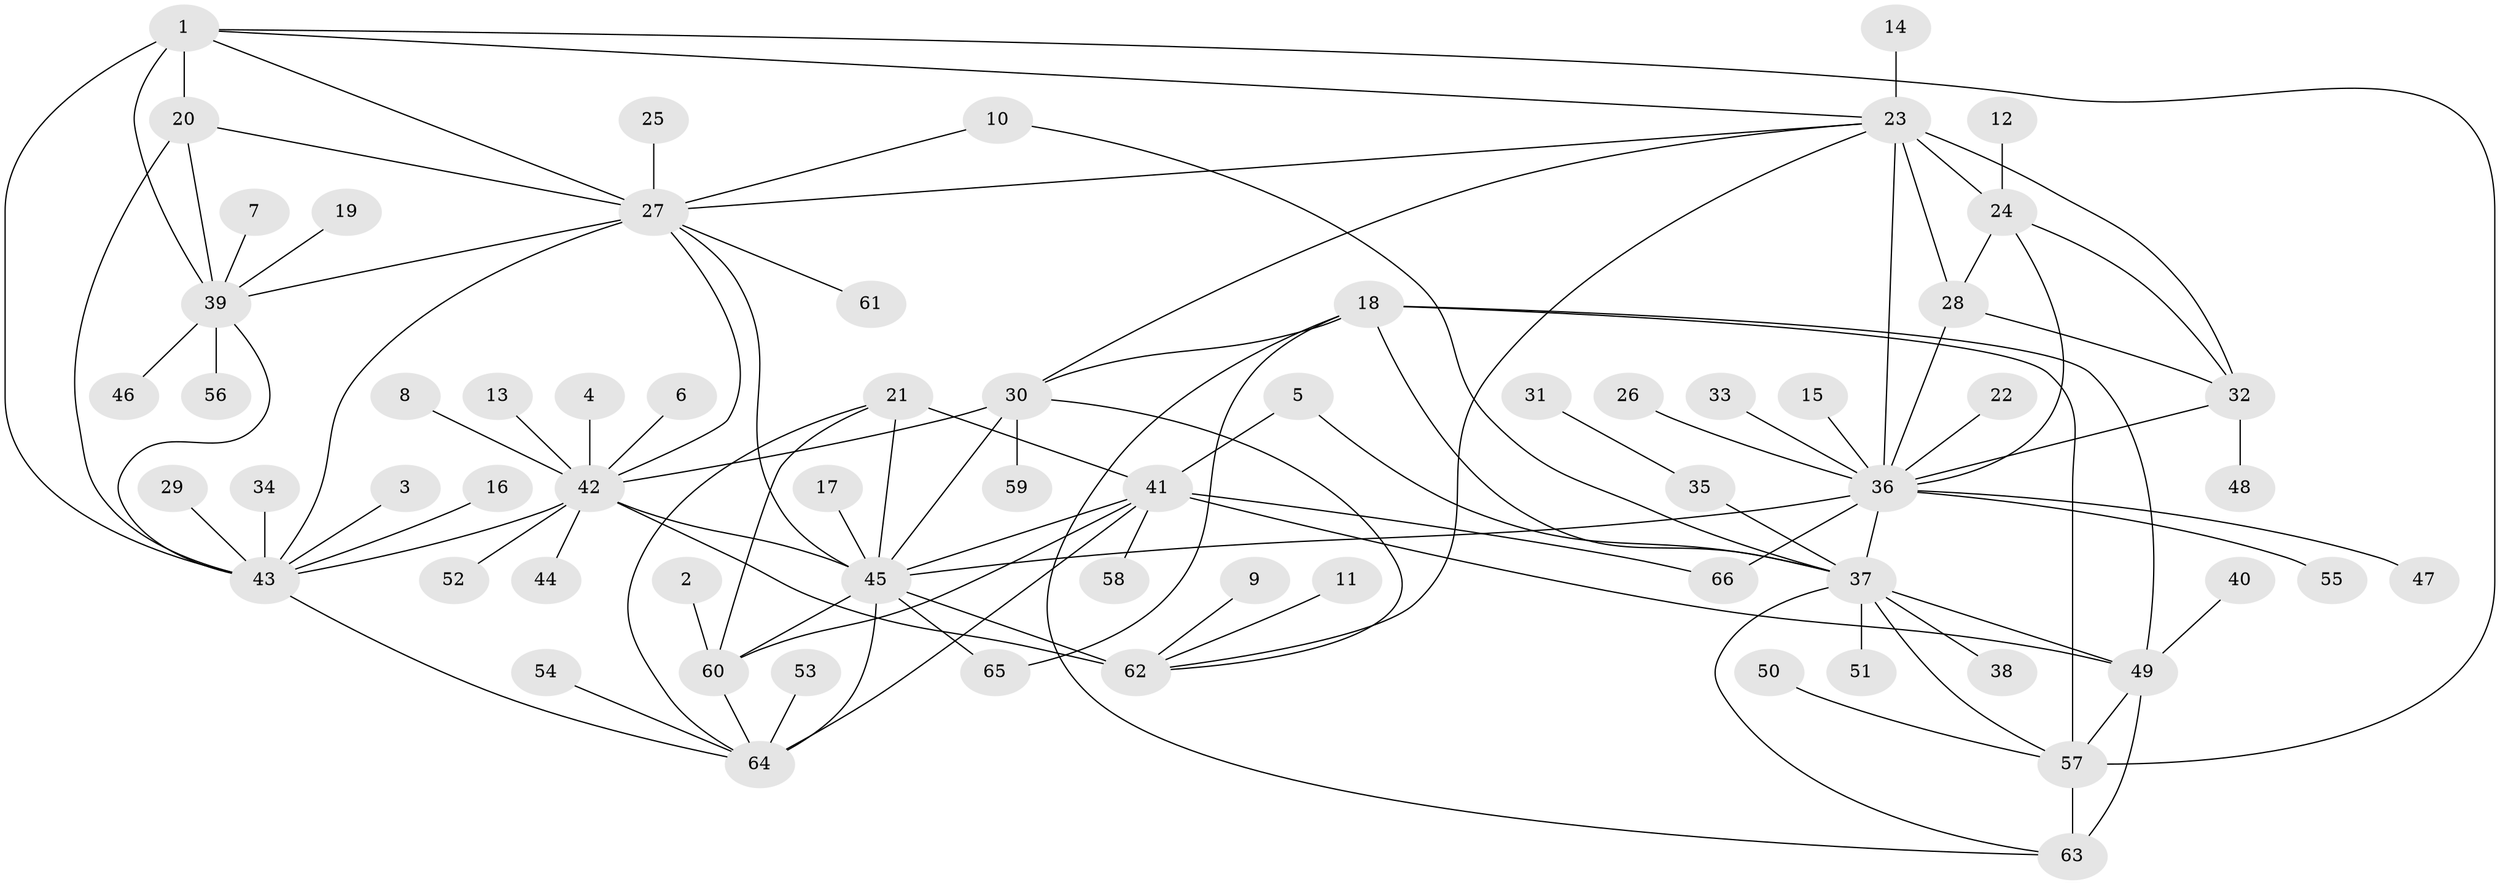 // original degree distribution, {6: 0.0546875, 8: 0.0625, 9: 0.03125, 7: 0.0234375, 15: 0.0078125, 10: 0.0234375, 12: 0.015625, 5: 0.0078125, 13: 0.0078125, 4: 0.015625, 1: 0.5703125, 2: 0.140625, 3: 0.0390625}
// Generated by graph-tools (version 1.1) at 2025/26/03/09/25 03:26:34]
// undirected, 66 vertices, 106 edges
graph export_dot {
graph [start="1"]
  node [color=gray90,style=filled];
  1;
  2;
  3;
  4;
  5;
  6;
  7;
  8;
  9;
  10;
  11;
  12;
  13;
  14;
  15;
  16;
  17;
  18;
  19;
  20;
  21;
  22;
  23;
  24;
  25;
  26;
  27;
  28;
  29;
  30;
  31;
  32;
  33;
  34;
  35;
  36;
  37;
  38;
  39;
  40;
  41;
  42;
  43;
  44;
  45;
  46;
  47;
  48;
  49;
  50;
  51;
  52;
  53;
  54;
  55;
  56;
  57;
  58;
  59;
  60;
  61;
  62;
  63;
  64;
  65;
  66;
  1 -- 20 [weight=2.0];
  1 -- 23 [weight=1.0];
  1 -- 27 [weight=2.0];
  1 -- 39 [weight=2.0];
  1 -- 43 [weight=2.0];
  1 -- 57 [weight=1.0];
  2 -- 60 [weight=1.0];
  3 -- 43 [weight=1.0];
  4 -- 42 [weight=1.0];
  5 -- 37 [weight=1.0];
  5 -- 41 [weight=1.0];
  6 -- 42 [weight=1.0];
  7 -- 39 [weight=1.0];
  8 -- 42 [weight=1.0];
  9 -- 62 [weight=1.0];
  10 -- 27 [weight=1.0];
  10 -- 37 [weight=1.0];
  11 -- 62 [weight=1.0];
  12 -- 24 [weight=1.0];
  13 -- 42 [weight=1.0];
  14 -- 23 [weight=1.0];
  15 -- 36 [weight=1.0];
  16 -- 43 [weight=1.0];
  17 -- 45 [weight=1.0];
  18 -- 30 [weight=1.0];
  18 -- 37 [weight=1.0];
  18 -- 49 [weight=2.0];
  18 -- 57 [weight=1.0];
  18 -- 63 [weight=1.0];
  18 -- 65 [weight=1.0];
  19 -- 39 [weight=1.0];
  20 -- 27 [weight=1.0];
  20 -- 39 [weight=1.0];
  20 -- 43 [weight=1.0];
  21 -- 41 [weight=1.0];
  21 -- 45 [weight=2.0];
  21 -- 60 [weight=1.0];
  21 -- 64 [weight=1.0];
  22 -- 36 [weight=1.0];
  23 -- 24 [weight=2.0];
  23 -- 27 [weight=1.0];
  23 -- 28 [weight=2.0];
  23 -- 30 [weight=1.0];
  23 -- 32 [weight=2.0];
  23 -- 36 [weight=2.0];
  23 -- 62 [weight=1.0];
  24 -- 28 [weight=1.0];
  24 -- 32 [weight=1.0];
  24 -- 36 [weight=1.0];
  25 -- 27 [weight=1.0];
  26 -- 36 [weight=1.0];
  27 -- 39 [weight=1.0];
  27 -- 42 [weight=1.0];
  27 -- 43 [weight=1.0];
  27 -- 45 [weight=1.0];
  27 -- 61 [weight=1.0];
  28 -- 32 [weight=1.0];
  28 -- 36 [weight=1.0];
  29 -- 43 [weight=1.0];
  30 -- 42 [weight=2.0];
  30 -- 45 [weight=1.0];
  30 -- 59 [weight=1.0];
  30 -- 62 [weight=2.0];
  31 -- 35 [weight=1.0];
  32 -- 36 [weight=1.0];
  32 -- 48 [weight=1.0];
  33 -- 36 [weight=1.0];
  34 -- 43 [weight=1.0];
  35 -- 37 [weight=1.0];
  36 -- 37 [weight=1.0];
  36 -- 45 [weight=1.0];
  36 -- 47 [weight=1.0];
  36 -- 55 [weight=1.0];
  36 -- 66 [weight=1.0];
  37 -- 38 [weight=1.0];
  37 -- 49 [weight=2.0];
  37 -- 51 [weight=1.0];
  37 -- 57 [weight=1.0];
  37 -- 63 [weight=1.0];
  39 -- 43 [weight=1.0];
  39 -- 46 [weight=1.0];
  39 -- 56 [weight=1.0];
  40 -- 49 [weight=1.0];
  41 -- 45 [weight=2.0];
  41 -- 49 [weight=1.0];
  41 -- 58 [weight=1.0];
  41 -- 60 [weight=1.0];
  41 -- 64 [weight=1.0];
  41 -- 66 [weight=1.0];
  42 -- 43 [weight=1.0];
  42 -- 44 [weight=1.0];
  42 -- 45 [weight=2.0];
  42 -- 52 [weight=1.0];
  42 -- 62 [weight=4.0];
  43 -- 64 [weight=1.0];
  45 -- 60 [weight=2.0];
  45 -- 62 [weight=2.0];
  45 -- 64 [weight=2.0];
  45 -- 65 [weight=1.0];
  49 -- 57 [weight=2.0];
  49 -- 63 [weight=2.0];
  50 -- 57 [weight=1.0];
  53 -- 64 [weight=1.0];
  54 -- 64 [weight=1.0];
  57 -- 63 [weight=1.0];
  60 -- 64 [weight=1.0];
}
